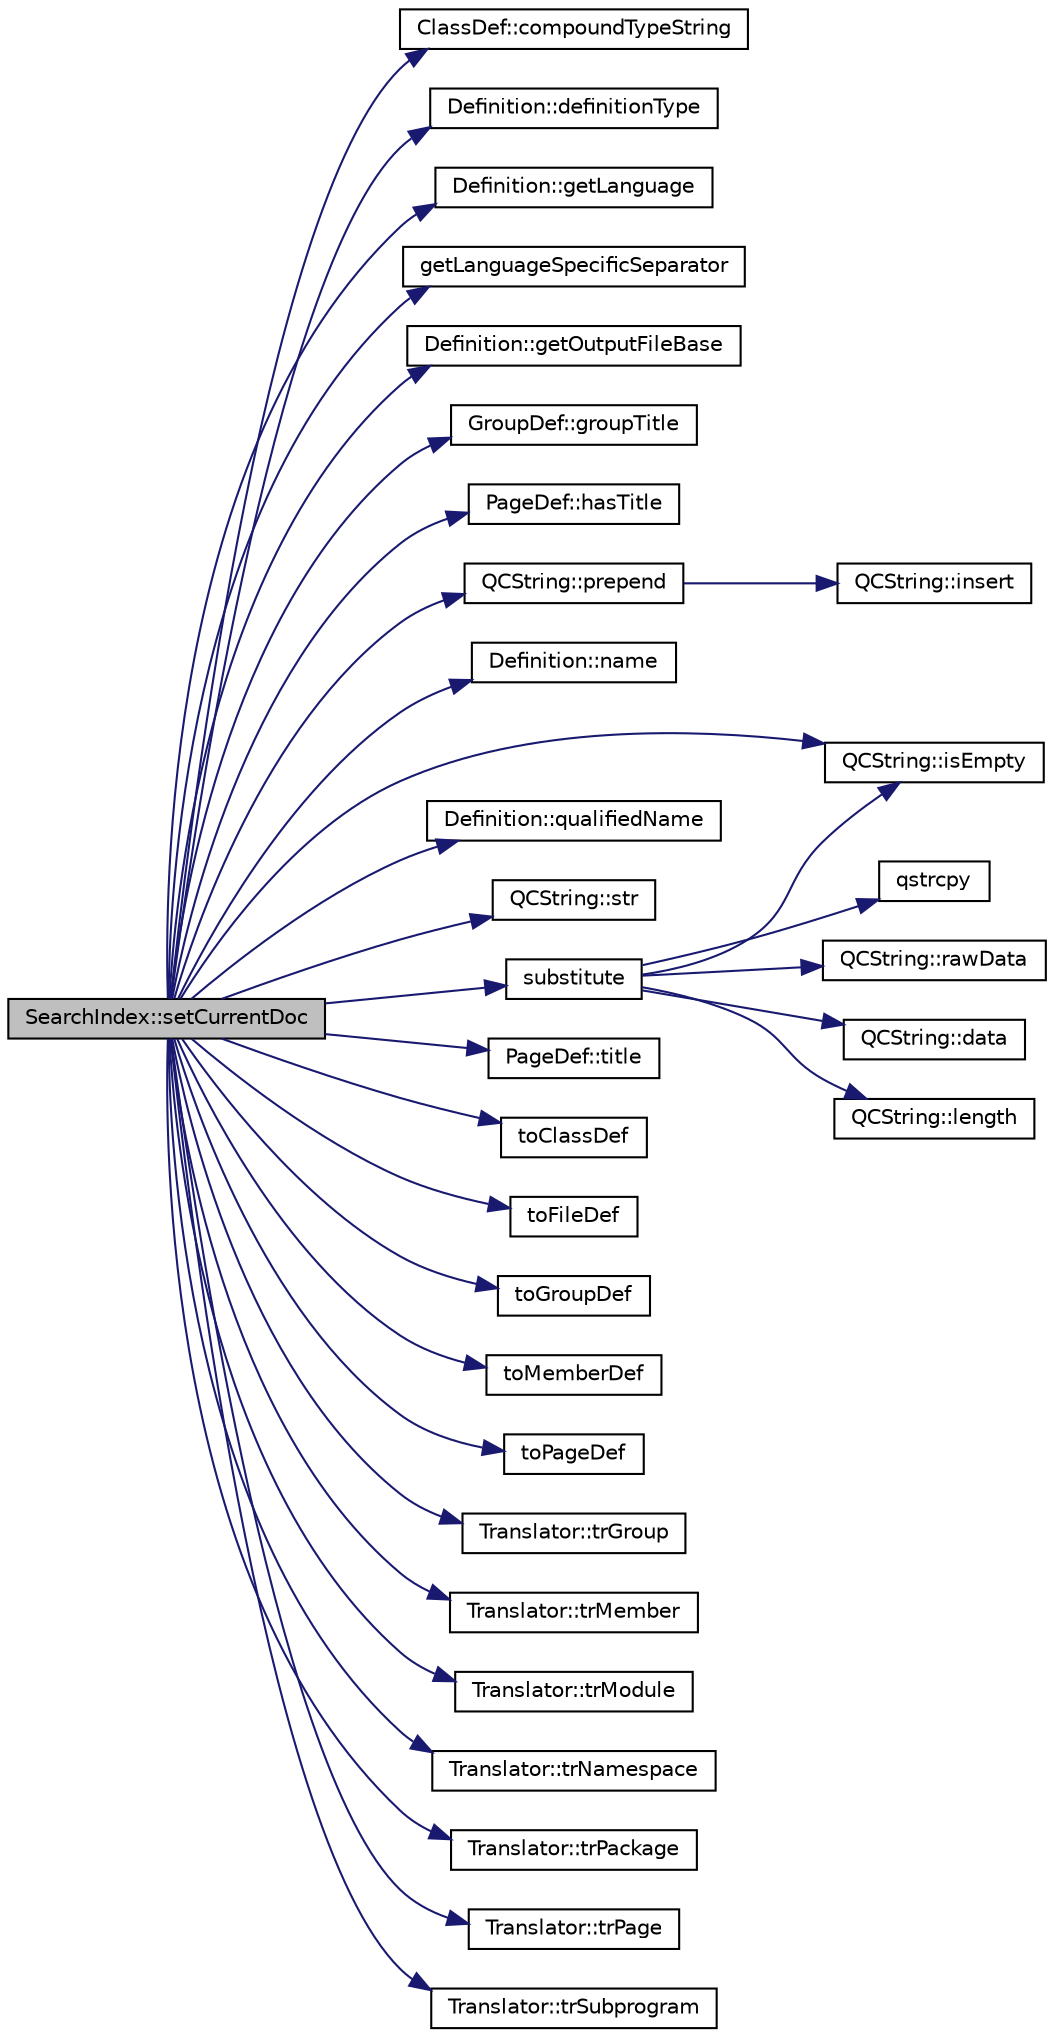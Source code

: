digraph "SearchIndex::setCurrentDoc"
{
 // LATEX_PDF_SIZE
  edge [fontname="Helvetica",fontsize="10",labelfontname="Helvetica",labelfontsize="10"];
  node [fontname="Helvetica",fontsize="10",shape=record];
  rankdir="LR";
  Node1 [label="SearchIndex::setCurrentDoc",height=0.2,width=0.4,color="black", fillcolor="grey75", style="filled", fontcolor="black",tooltip=" "];
  Node1 -> Node2 [color="midnightblue",fontsize="10",style="solid",fontname="Helvetica"];
  Node2 [label="ClassDef::compoundTypeString",height=0.2,width=0.4,color="black", fillcolor="white", style="filled",URL="$classClassDef.html#a239fe977638806153345cd2411c28062",tooltip=" "];
  Node1 -> Node3 [color="midnightblue",fontsize="10",style="solid",fontname="Helvetica"];
  Node3 [label="Definition::definitionType",height=0.2,width=0.4,color="black", fillcolor="white", style="filled",URL="$classDefinition.html#a526c39074637d4b17a3f67df56d961ff",tooltip=" "];
  Node1 -> Node4 [color="midnightblue",fontsize="10",style="solid",fontname="Helvetica"];
  Node4 [label="Definition::getLanguage",height=0.2,width=0.4,color="black", fillcolor="white", style="filled",URL="$classDefinition.html#a0dda9f50f2f9754e6341a10373eafec7",tooltip=" "];
  Node1 -> Node5 [color="midnightblue",fontsize="10",style="solid",fontname="Helvetica"];
  Node5 [label="getLanguageSpecificSeparator",height=0.2,width=0.4,color="black", fillcolor="white", style="filled",URL="$util_8cpp.html#aab590e3dd52a9375bb3afe31dc6f8609",tooltip=" "];
  Node1 -> Node6 [color="midnightblue",fontsize="10",style="solid",fontname="Helvetica"];
  Node6 [label="Definition::getOutputFileBase",height=0.2,width=0.4,color="black", fillcolor="white", style="filled",URL="$classDefinition.html#acabecdc6bfda2015811eed5f3436322d",tooltip=" "];
  Node1 -> Node7 [color="midnightblue",fontsize="10",style="solid",fontname="Helvetica"];
  Node7 [label="GroupDef::groupTitle",height=0.2,width=0.4,color="black", fillcolor="white", style="filled",URL="$classGroupDef.html#a2caedefd187d92eb8c4afe01d403456e",tooltip=" "];
  Node1 -> Node8 [color="midnightblue",fontsize="10",style="solid",fontname="Helvetica"];
  Node8 [label="PageDef::hasTitle",height=0.2,width=0.4,color="black", fillcolor="white", style="filled",URL="$classPageDef.html#a73c07c74e91e201e5c9dc6f60528f229",tooltip=" "];
  Node1 -> Node9 [color="midnightblue",fontsize="10",style="solid",fontname="Helvetica"];
  Node9 [label="QCString::isEmpty",height=0.2,width=0.4,color="black", fillcolor="white", style="filled",URL="$classQCString.html#a621c4090d69ad7d05ef8e5234376c3d8",tooltip=" "];
  Node1 -> Node10 [color="midnightblue",fontsize="10",style="solid",fontname="Helvetica"];
  Node10 [label="Definition::name",height=0.2,width=0.4,color="black", fillcolor="white", style="filled",URL="$classDefinition.html#a9374fedd7f64fea7e0e164302d1a9e61",tooltip=" "];
  Node1 -> Node11 [color="midnightblue",fontsize="10",style="solid",fontname="Helvetica"];
  Node11 [label="QCString::prepend",height=0.2,width=0.4,color="black", fillcolor="white", style="filled",URL="$classQCString.html#a0a6a8fe99e596b149ee15138fa8dcf0c",tooltip=" "];
  Node11 -> Node12 [color="midnightblue",fontsize="10",style="solid",fontname="Helvetica"];
  Node12 [label="QCString::insert",height=0.2,width=0.4,color="black", fillcolor="white", style="filled",URL="$classQCString.html#ae4e7678c93bacb8b7806597a8520ca54",tooltip=" "];
  Node1 -> Node13 [color="midnightblue",fontsize="10",style="solid",fontname="Helvetica"];
  Node13 [label="Definition::qualifiedName",height=0.2,width=0.4,color="black", fillcolor="white", style="filled",URL="$classDefinition.html#ac3bc44bb9d5b4c8d1957f06222a5e0d7",tooltip=" "];
  Node1 -> Node14 [color="midnightblue",fontsize="10",style="solid",fontname="Helvetica"];
  Node14 [label="QCString::str",height=0.2,width=0.4,color="black", fillcolor="white", style="filled",URL="$classQCString.html#a9824b07232eea418ab3b3e7dc3178eec",tooltip=" "];
  Node1 -> Node15 [color="midnightblue",fontsize="10",style="solid",fontname="Helvetica"];
  Node15 [label="substitute",height=0.2,width=0.4,color="black", fillcolor="white", style="filled",URL="$qcstring_8cpp.html#a99187f0723aa35b7f06be3a5506b1285",tooltip="substitute all occurrences of src in s by dst"];
  Node15 -> Node16 [color="midnightblue",fontsize="10",style="solid",fontname="Helvetica"];
  Node16 [label="QCString::data",height=0.2,width=0.4,color="black", fillcolor="white", style="filled",URL="$classQCString.html#ac3aa3ac1a1c36d3305eba22a2eb0d098",tooltip=" "];
  Node15 -> Node9 [color="midnightblue",fontsize="10",style="solid",fontname="Helvetica"];
  Node15 -> Node17 [color="midnightblue",fontsize="10",style="solid",fontname="Helvetica"];
  Node17 [label="QCString::length",height=0.2,width=0.4,color="black", fillcolor="white", style="filled",URL="$classQCString.html#ac52596733e9110b778019946d73fb268",tooltip=" "];
  Node15 -> Node18 [color="midnightblue",fontsize="10",style="solid",fontname="Helvetica"];
  Node18 [label="qstrcpy",height=0.2,width=0.4,color="black", fillcolor="white", style="filled",URL="$qcstring_8h.html#ac32a77e081e980d3a32c45578b7be389",tooltip=" "];
  Node15 -> Node19 [color="midnightblue",fontsize="10",style="solid",fontname="Helvetica"];
  Node19 [label="QCString::rawData",height=0.2,width=0.4,color="black", fillcolor="white", style="filled",URL="$classQCString.html#a5f5c9dc172d638c8d7b07010d100117a",tooltip=" "];
  Node1 -> Node20 [color="midnightblue",fontsize="10",style="solid",fontname="Helvetica"];
  Node20 [label="PageDef::title",height=0.2,width=0.4,color="black", fillcolor="white", style="filled",URL="$classPageDef.html#aae487f3fd3ce36b104cb6b82e287cfaa",tooltip=" "];
  Node1 -> Node21 [color="midnightblue",fontsize="10",style="solid",fontname="Helvetica"];
  Node21 [label="toClassDef",height=0.2,width=0.4,color="black", fillcolor="white", style="filled",URL="$classdef_8cpp.html#ac7e9d22a4c24e745c1ab16d0af527da2",tooltip=" "];
  Node1 -> Node22 [color="midnightblue",fontsize="10",style="solid",fontname="Helvetica"];
  Node22 [label="toFileDef",height=0.2,width=0.4,color="black", fillcolor="white", style="filled",URL="$filedef_8cpp.html#a4114c484f3ccea1048608b9caa9f51de",tooltip=" "];
  Node1 -> Node23 [color="midnightblue",fontsize="10",style="solid",fontname="Helvetica"];
  Node23 [label="toGroupDef",height=0.2,width=0.4,color="black", fillcolor="white", style="filled",URL="$groupdef_8cpp.html#a81b6ac5e79beed572376b9aebfa96da5",tooltip=" "];
  Node1 -> Node24 [color="midnightblue",fontsize="10",style="solid",fontname="Helvetica"];
  Node24 [label="toMemberDef",height=0.2,width=0.4,color="black", fillcolor="white", style="filled",URL="$memberdef_8cpp.html#af5b90e1ee6115fc2c7c6ce672c3dd157",tooltip=" "];
  Node1 -> Node25 [color="midnightblue",fontsize="10",style="solid",fontname="Helvetica"];
  Node25 [label="toPageDef",height=0.2,width=0.4,color="black", fillcolor="white", style="filled",URL="$pagedef_8cpp.html#a7697e578ee832ee5d8e992bf6dc93617",tooltip=" "];
  Node1 -> Node26 [color="midnightblue",fontsize="10",style="solid",fontname="Helvetica"];
  Node26 [label="Translator::trGroup",height=0.2,width=0.4,color="black", fillcolor="white", style="filled",URL="$classTranslator.html#a3e440062dda08d55c8f9f99d572f6af0",tooltip=" "];
  Node1 -> Node27 [color="midnightblue",fontsize="10",style="solid",fontname="Helvetica"];
  Node27 [label="Translator::trMember",height=0.2,width=0.4,color="black", fillcolor="white", style="filled",URL="$classTranslator.html#aa8a315987247035ab2aed48303716535",tooltip=" "];
  Node1 -> Node28 [color="midnightblue",fontsize="10",style="solid",fontname="Helvetica"];
  Node28 [label="Translator::trModule",height=0.2,width=0.4,color="black", fillcolor="white", style="filled",URL="$classTranslator.html#aacb52f5a80d2ad3e47b983a8d34c4371",tooltip=" "];
  Node1 -> Node29 [color="midnightblue",fontsize="10",style="solid",fontname="Helvetica"];
  Node29 [label="Translator::trNamespace",height=0.2,width=0.4,color="black", fillcolor="white", style="filled",URL="$classTranslator.html#a4a3ca0198450342adb8599f00531a881",tooltip=" "];
  Node1 -> Node30 [color="midnightblue",fontsize="10",style="solid",fontname="Helvetica"];
  Node30 [label="Translator::trPackage",height=0.2,width=0.4,color="black", fillcolor="white", style="filled",URL="$classTranslator.html#a098564ddace843a7b8699cf38c662173",tooltip=" "];
  Node1 -> Node31 [color="midnightblue",fontsize="10",style="solid",fontname="Helvetica"];
  Node31 [label="Translator::trPage",height=0.2,width=0.4,color="black", fillcolor="white", style="filled",URL="$classTranslator.html#a6cf8494079dacb3504df0b71f1bd62f8",tooltip=" "];
  Node1 -> Node32 [color="midnightblue",fontsize="10",style="solid",fontname="Helvetica"];
  Node32 [label="Translator::trSubprogram",height=0.2,width=0.4,color="black", fillcolor="white", style="filled",URL="$classTranslator.html#a8afff623bf7e3a0e950ed28df4abd482",tooltip=" "];
}
